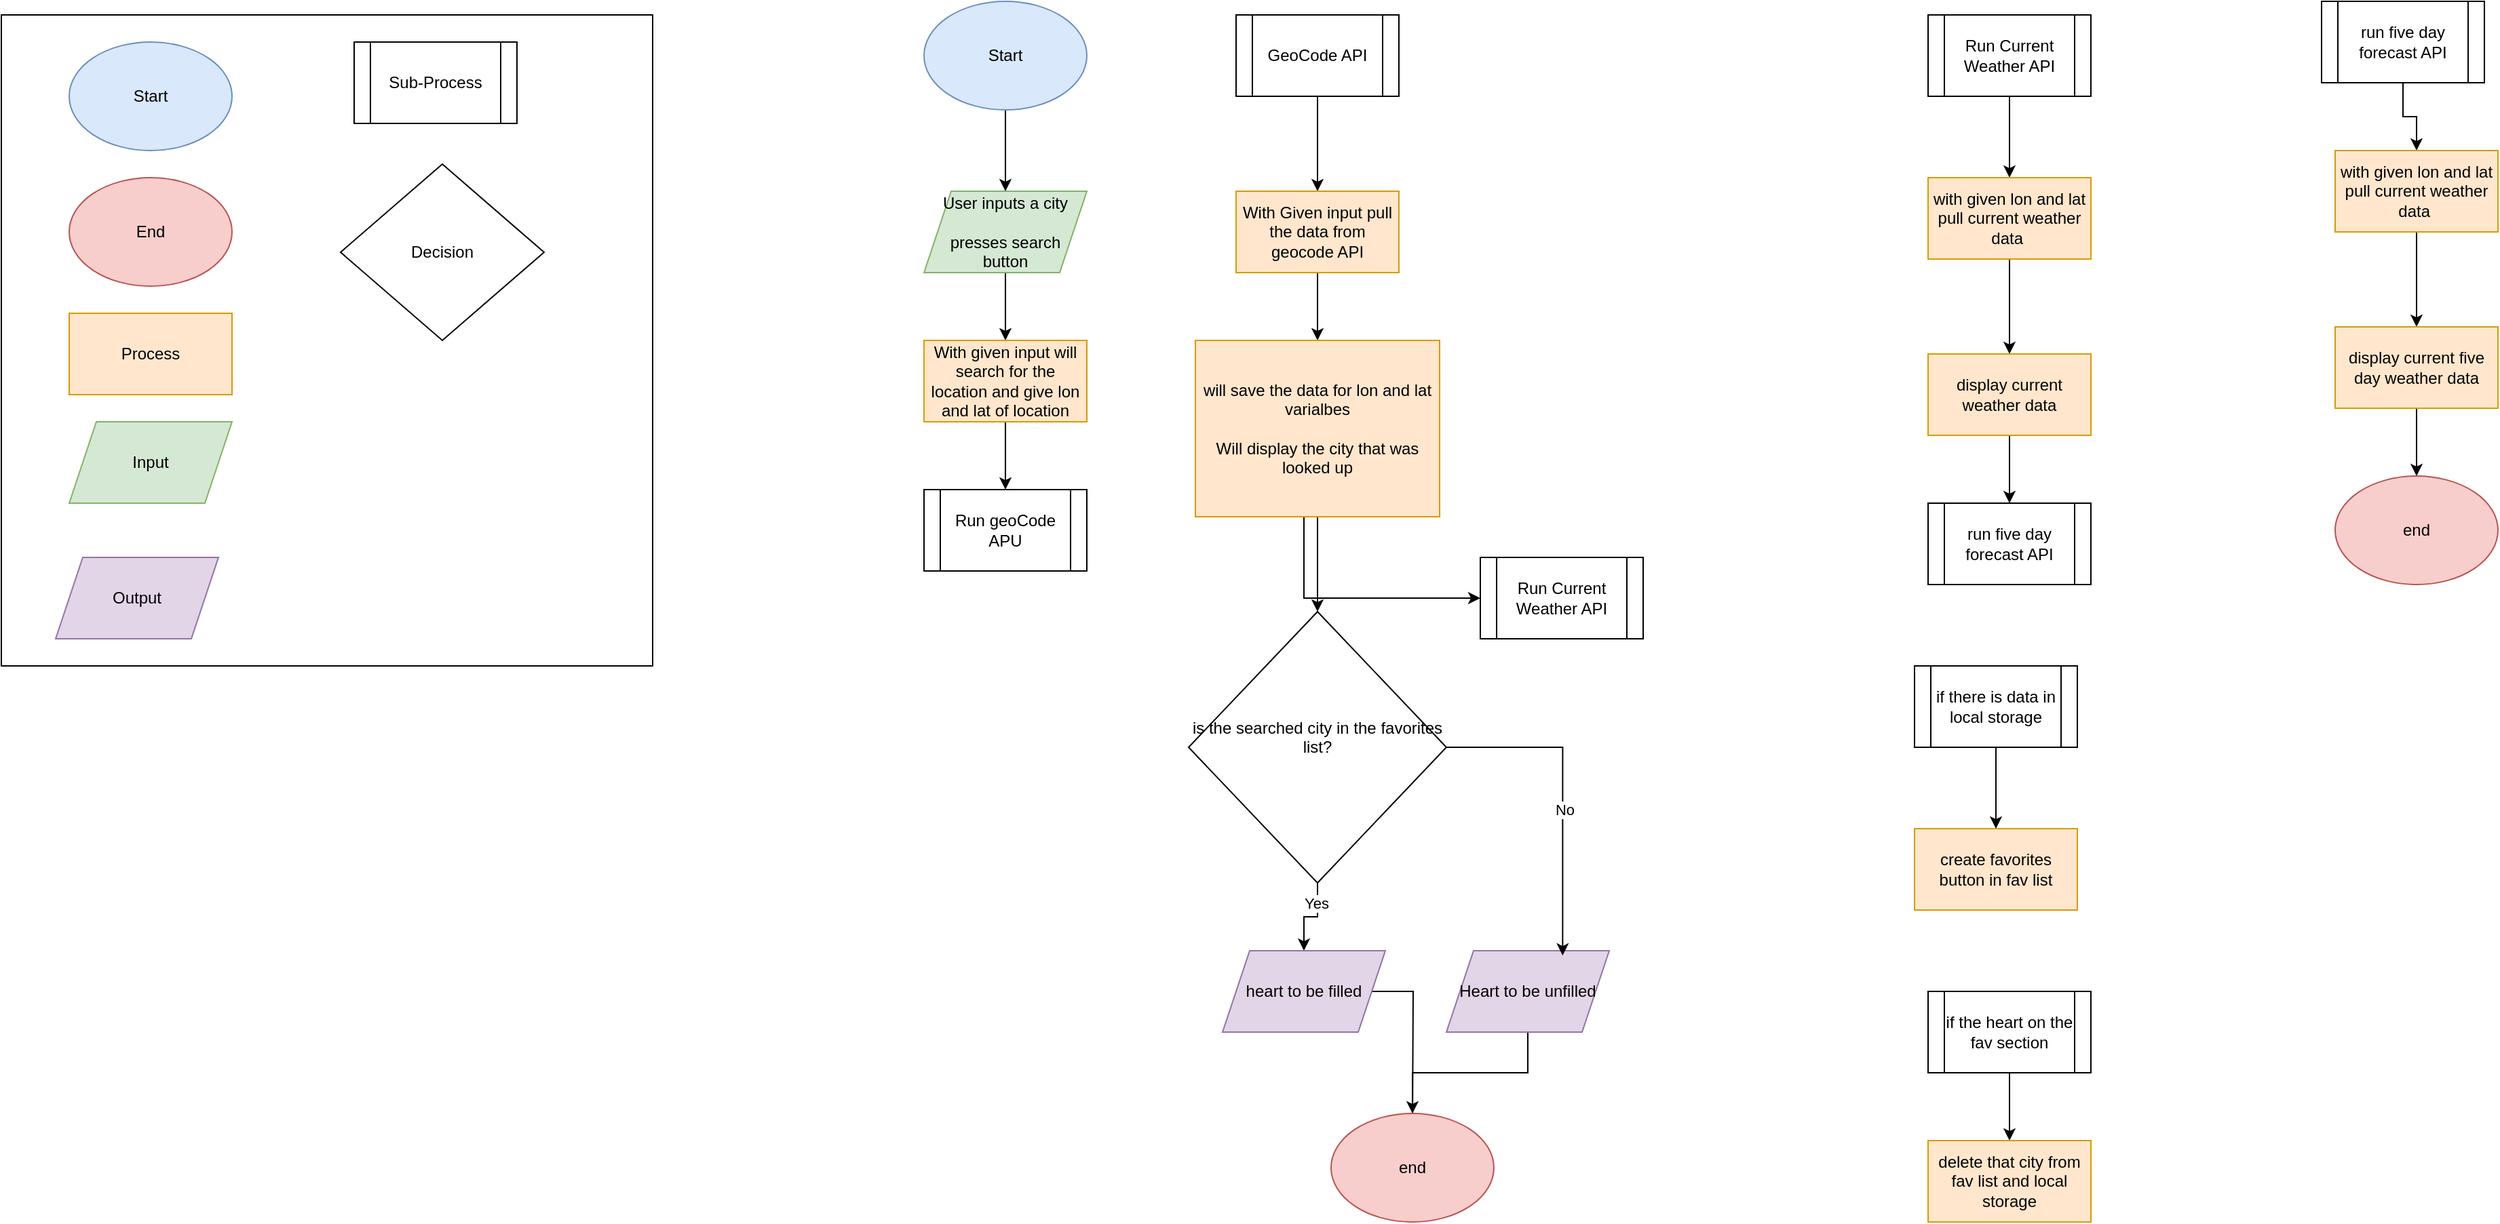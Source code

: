 <mxfile version="24.2.0" type="device">
  <diagram name="Page-1" id="nZighkGaomc6m6di-DAs">
    <mxGraphModel dx="1434" dy="772" grid="1" gridSize="10" guides="1" tooltips="1" connect="1" arrows="1" fold="1" page="1" pageScale="1" pageWidth="850" pageHeight="1100" math="0" shadow="0">
      <root>
        <mxCell id="0" />
        <mxCell id="1" parent="0" />
        <mxCell id="CMpCeE06KLh60s-Qakbh-1" value="" style="whiteSpace=wrap;html=1;aspect=fixed;" parent="1" vertex="1">
          <mxGeometry x="10" y="120" width="480" height="480" as="geometry" />
        </mxCell>
        <mxCell id="CMpCeE06KLh60s-Qakbh-2" value="Start" style="ellipse;whiteSpace=wrap;html=1;fillColor=#dae8fc;strokeColor=#6c8ebf;" parent="1" vertex="1">
          <mxGeometry x="60" y="140" width="120" height="80" as="geometry" />
        </mxCell>
        <mxCell id="CMpCeE06KLh60s-Qakbh-3" value="End" style="ellipse;whiteSpace=wrap;html=1;fillColor=#f8cecc;strokeColor=#b85450;" parent="1" vertex="1">
          <mxGeometry x="60" y="240" width="120" height="80" as="geometry" />
        </mxCell>
        <mxCell id="CMpCeE06KLh60s-Qakbh-4" value="Process" style="rounded=0;whiteSpace=wrap;html=1;fillColor=#ffe6cc;strokeColor=#d79b00;" parent="1" vertex="1">
          <mxGeometry x="60" y="340" width="120" height="60" as="geometry" />
        </mxCell>
        <mxCell id="CMpCeE06KLh60s-Qakbh-14" value="" style="edgeStyle=orthogonalEdgeStyle;rounded=0;orthogonalLoop=1;jettySize=auto;html=1;" parent="1" source="CMpCeE06KLh60s-Qakbh-5" target="CMpCeE06KLh60s-Qakbh-13" edge="1">
          <mxGeometry relative="1" as="geometry" />
        </mxCell>
        <mxCell id="CMpCeE06KLh60s-Qakbh-5" value="User inputs a city&lt;br&gt;&lt;br&gt;presses search button" style="shape=parallelogram;perimeter=parallelogramPerimeter;whiteSpace=wrap;html=1;fixedSize=1;fillColor=#d5e8d4;strokeColor=#82b366;" parent="1" vertex="1">
          <mxGeometry x="690" y="250" width="120" height="60" as="geometry" />
        </mxCell>
        <mxCell id="CMpCeE06KLh60s-Qakbh-6" value="Output" style="shape=parallelogram;perimeter=parallelogramPerimeter;whiteSpace=wrap;html=1;fixedSize=1;fillColor=#e1d5e7;strokeColor=#9673a6;" parent="1" vertex="1">
          <mxGeometry x="50" y="520" width="120" height="60" as="geometry" />
        </mxCell>
        <mxCell id="CMpCeE06KLh60s-Qakbh-7" value="Sub-Process" style="shape=process;whiteSpace=wrap;html=1;backgroundOutline=1;" parent="1" vertex="1">
          <mxGeometry x="270" y="140" width="120" height="60" as="geometry" />
        </mxCell>
        <mxCell id="CMpCeE06KLh60s-Qakbh-8" value="Decision" style="rhombus;whiteSpace=wrap;html=1;" parent="1" vertex="1">
          <mxGeometry x="260" y="230" width="150" height="130" as="geometry" />
        </mxCell>
        <mxCell id="CMpCeE06KLh60s-Qakbh-10" value="" style="edgeStyle=orthogonalEdgeStyle;rounded=0;orthogonalLoop=1;jettySize=auto;html=1;" parent="1" source="CMpCeE06KLh60s-Qakbh-9" target="CMpCeE06KLh60s-Qakbh-5" edge="1">
          <mxGeometry relative="1" as="geometry" />
        </mxCell>
        <mxCell id="CMpCeE06KLh60s-Qakbh-9" value="Start" style="ellipse;whiteSpace=wrap;html=1;fillColor=#dae8fc;strokeColor=#6c8ebf;" parent="1" vertex="1">
          <mxGeometry x="690" y="110" width="120" height="80" as="geometry" />
        </mxCell>
        <mxCell id="CMpCeE06KLh60s-Qakbh-11" value="Input" style="shape=parallelogram;perimeter=parallelogramPerimeter;whiteSpace=wrap;html=1;fixedSize=1;fillColor=#d5e8d4;strokeColor=#82b366;" parent="1" vertex="1">
          <mxGeometry x="60" y="420" width="120" height="60" as="geometry" />
        </mxCell>
        <mxCell id="4tsgnWChkU0jJ8BD63Zl-8" value="" style="edgeStyle=orthogonalEdgeStyle;rounded=0;orthogonalLoop=1;jettySize=auto;html=1;" edge="1" parent="1" source="CMpCeE06KLh60s-Qakbh-13" target="4tsgnWChkU0jJ8BD63Zl-7">
          <mxGeometry relative="1" as="geometry" />
        </mxCell>
        <mxCell id="CMpCeE06KLh60s-Qakbh-13" value="With given input will search for the location and give lon and lat of location&lt;br&gt;" style="rounded=0;whiteSpace=wrap;html=1;fillColor=#ffe6cc;strokeColor=#d79b00;" parent="1" vertex="1">
          <mxGeometry x="690" y="360" width="120" height="60" as="geometry" />
        </mxCell>
        <mxCell id="4tsgnWChkU0jJ8BD63Zl-3" value="" style="edgeStyle=orthogonalEdgeStyle;rounded=0;orthogonalLoop=1;jettySize=auto;html=1;" edge="1" parent="1" source="4tsgnWChkU0jJ8BD63Zl-1" target="4tsgnWChkU0jJ8BD63Zl-2">
          <mxGeometry relative="1" as="geometry" />
        </mxCell>
        <mxCell id="4tsgnWChkU0jJ8BD63Zl-1" value="GeoCode API" style="shape=process;whiteSpace=wrap;html=1;backgroundOutline=1;" vertex="1" parent="1">
          <mxGeometry x="920" y="120" width="120" height="60" as="geometry" />
        </mxCell>
        <mxCell id="4tsgnWChkU0jJ8BD63Zl-6" value="" style="edgeStyle=orthogonalEdgeStyle;rounded=0;orthogonalLoop=1;jettySize=auto;html=1;" edge="1" parent="1" source="4tsgnWChkU0jJ8BD63Zl-2" target="4tsgnWChkU0jJ8BD63Zl-5">
          <mxGeometry relative="1" as="geometry" />
        </mxCell>
        <mxCell id="4tsgnWChkU0jJ8BD63Zl-2" value="With Given input pull the data from geocode API" style="rounded=0;whiteSpace=wrap;html=1;fillColor=#ffe6cc;strokeColor=#d79b00;" vertex="1" parent="1">
          <mxGeometry x="920" y="250" width="120" height="60" as="geometry" />
        </mxCell>
        <mxCell id="4tsgnWChkU0jJ8BD63Zl-10" value="" style="edgeStyle=orthogonalEdgeStyle;rounded=0;orthogonalLoop=1;jettySize=auto;html=1;" edge="1" parent="1" source="4tsgnWChkU0jJ8BD63Zl-5" target="4tsgnWChkU0jJ8BD63Zl-9">
          <mxGeometry relative="1" as="geometry" />
        </mxCell>
        <mxCell id="4tsgnWChkU0jJ8BD63Zl-22" style="edgeStyle=orthogonalEdgeStyle;rounded=0;orthogonalLoop=1;jettySize=auto;html=1;entryX=0;entryY=0.5;entryDx=0;entryDy=0;" edge="1" parent="1" source="4tsgnWChkU0jJ8BD63Zl-5" target="4tsgnWChkU0jJ8BD63Zl-21">
          <mxGeometry relative="1" as="geometry">
            <Array as="points">
              <mxPoint x="970" y="550" />
            </Array>
          </mxGeometry>
        </mxCell>
        <mxCell id="4tsgnWChkU0jJ8BD63Zl-5" value="will save the data for lon and lat varialbes&lt;div&gt;&lt;br&gt;&lt;/div&gt;&lt;div&gt;Will display the city that was looked up&lt;/div&gt;" style="rounded=0;whiteSpace=wrap;html=1;fillColor=#ffe6cc;strokeColor=#d79b00;" vertex="1" parent="1">
          <mxGeometry x="890" y="360" width="180" height="130" as="geometry" />
        </mxCell>
        <mxCell id="4tsgnWChkU0jJ8BD63Zl-7" value="Run geoCode APU" style="shape=process;whiteSpace=wrap;html=1;backgroundOutline=1;" vertex="1" parent="1">
          <mxGeometry x="690" y="470" width="120" height="60" as="geometry" />
        </mxCell>
        <mxCell id="4tsgnWChkU0jJ8BD63Zl-14" value="" style="edgeStyle=orthogonalEdgeStyle;rounded=0;orthogonalLoop=1;jettySize=auto;html=1;" edge="1" parent="1" source="4tsgnWChkU0jJ8BD63Zl-9" target="4tsgnWChkU0jJ8BD63Zl-11">
          <mxGeometry relative="1" as="geometry" />
        </mxCell>
        <mxCell id="4tsgnWChkU0jJ8BD63Zl-15" value="Yes" style="edgeLabel;html=1;align=center;verticalAlign=middle;resizable=0;points=[];" vertex="1" connectable="0" parent="4tsgnWChkU0jJ8BD63Zl-14">
          <mxGeometry x="-0.502" y="-1" relative="1" as="geometry">
            <mxPoint as="offset" />
          </mxGeometry>
        </mxCell>
        <mxCell id="4tsgnWChkU0jJ8BD63Zl-9" value="is the searched city in the favorites list?&lt;div&gt;&lt;br&gt;&lt;/div&gt;" style="rhombus;whiteSpace=wrap;html=1;" vertex="1" parent="1">
          <mxGeometry x="885" y="560" width="190" height="200" as="geometry" />
        </mxCell>
        <mxCell id="4tsgnWChkU0jJ8BD63Zl-20" style="edgeStyle=orthogonalEdgeStyle;rounded=0;orthogonalLoop=1;jettySize=auto;html=1;" edge="1" parent="1" source="4tsgnWChkU0jJ8BD63Zl-11">
          <mxGeometry relative="1" as="geometry">
            <mxPoint x="1050" y="940" as="targetPoint" />
          </mxGeometry>
        </mxCell>
        <mxCell id="4tsgnWChkU0jJ8BD63Zl-11" value="heart to be filled" style="shape=parallelogram;perimeter=parallelogramPerimeter;whiteSpace=wrap;html=1;fixedSize=1;fillColor=#e1d5e7;strokeColor=#9673a6;" vertex="1" parent="1">
          <mxGeometry x="910" y="810" width="120" height="60" as="geometry" />
        </mxCell>
        <mxCell id="4tsgnWChkU0jJ8BD63Zl-19" style="edgeStyle=orthogonalEdgeStyle;rounded=0;orthogonalLoop=1;jettySize=auto;html=1;" edge="1" parent="1" source="4tsgnWChkU0jJ8BD63Zl-12" target="4tsgnWChkU0jJ8BD63Zl-18">
          <mxGeometry relative="1" as="geometry" />
        </mxCell>
        <mxCell id="4tsgnWChkU0jJ8BD63Zl-12" value="Heart to be unfilled" style="shape=parallelogram;perimeter=parallelogramPerimeter;whiteSpace=wrap;html=1;fixedSize=1;fillColor=#e1d5e7;strokeColor=#9673a6;" vertex="1" parent="1">
          <mxGeometry x="1075" y="810" width="120" height="60" as="geometry" />
        </mxCell>
        <mxCell id="4tsgnWChkU0jJ8BD63Zl-16" style="edgeStyle=orthogonalEdgeStyle;rounded=0;orthogonalLoop=1;jettySize=auto;html=1;entryX=0.714;entryY=0.059;entryDx=0;entryDy=0;entryPerimeter=0;" edge="1" parent="1" source="4tsgnWChkU0jJ8BD63Zl-9" target="4tsgnWChkU0jJ8BD63Zl-12">
          <mxGeometry relative="1" as="geometry">
            <Array as="points">
              <mxPoint x="1161" y="660" />
            </Array>
          </mxGeometry>
        </mxCell>
        <mxCell id="4tsgnWChkU0jJ8BD63Zl-17" value="No" style="edgeLabel;html=1;align=center;verticalAlign=middle;resizable=0;points=[];" vertex="1" connectable="0" parent="4tsgnWChkU0jJ8BD63Zl-16">
          <mxGeometry x="0.095" y="1" relative="1" as="geometry">
            <mxPoint as="offset" />
          </mxGeometry>
        </mxCell>
        <mxCell id="4tsgnWChkU0jJ8BD63Zl-18" value="end" style="ellipse;whiteSpace=wrap;html=1;fillColor=#f8cecc;strokeColor=#b85450;" vertex="1" parent="1">
          <mxGeometry x="990" y="930" width="120" height="80" as="geometry" />
        </mxCell>
        <mxCell id="4tsgnWChkU0jJ8BD63Zl-21" value="Run Current Weather API" style="shape=process;whiteSpace=wrap;html=1;backgroundOutline=1;" vertex="1" parent="1">
          <mxGeometry x="1100" y="520" width="120" height="60" as="geometry" />
        </mxCell>
        <mxCell id="4tsgnWChkU0jJ8BD63Zl-25" value="" style="edgeStyle=orthogonalEdgeStyle;rounded=0;orthogonalLoop=1;jettySize=auto;html=1;" edge="1" parent="1" source="4tsgnWChkU0jJ8BD63Zl-23" target="4tsgnWChkU0jJ8BD63Zl-24">
          <mxGeometry relative="1" as="geometry" />
        </mxCell>
        <mxCell id="4tsgnWChkU0jJ8BD63Zl-23" value="Run Current Weather API" style="shape=process;whiteSpace=wrap;html=1;backgroundOutline=1;" vertex="1" parent="1">
          <mxGeometry x="1430" y="120" width="120" height="60" as="geometry" />
        </mxCell>
        <mxCell id="4tsgnWChkU0jJ8BD63Zl-28" value="" style="edgeStyle=orthogonalEdgeStyle;rounded=0;orthogonalLoop=1;jettySize=auto;html=1;" edge="1" parent="1" source="4tsgnWChkU0jJ8BD63Zl-24" target="4tsgnWChkU0jJ8BD63Zl-27">
          <mxGeometry relative="1" as="geometry" />
        </mxCell>
        <mxCell id="4tsgnWChkU0jJ8BD63Zl-24" value="with given lon and lat&lt;div&gt;pull current weather data&amp;nbsp;&lt;/div&gt;" style="rounded=0;whiteSpace=wrap;html=1;fillColor=#ffe6cc;strokeColor=#d79b00;" vertex="1" parent="1">
          <mxGeometry x="1430" y="240" width="120" height="60" as="geometry" />
        </mxCell>
        <mxCell id="4tsgnWChkU0jJ8BD63Zl-30" value="" style="edgeStyle=orthogonalEdgeStyle;rounded=0;orthogonalLoop=1;jettySize=auto;html=1;" edge="1" parent="1" source="4tsgnWChkU0jJ8BD63Zl-27" target="4tsgnWChkU0jJ8BD63Zl-29">
          <mxGeometry relative="1" as="geometry" />
        </mxCell>
        <mxCell id="4tsgnWChkU0jJ8BD63Zl-27" value="display current weather data" style="rounded=0;whiteSpace=wrap;html=1;fillColor=#ffe6cc;strokeColor=#d79b00;" vertex="1" parent="1">
          <mxGeometry x="1430" y="370" width="120" height="60" as="geometry" />
        </mxCell>
        <mxCell id="4tsgnWChkU0jJ8BD63Zl-29" value="run five day forecast API" style="shape=process;whiteSpace=wrap;html=1;backgroundOutline=1;" vertex="1" parent="1">
          <mxGeometry x="1430" y="480" width="120" height="60" as="geometry" />
        </mxCell>
        <mxCell id="4tsgnWChkU0jJ8BD63Zl-37" value="" style="edgeStyle=orthogonalEdgeStyle;rounded=0;orthogonalLoop=1;jettySize=auto;html=1;" edge="1" parent="1" source="4tsgnWChkU0jJ8BD63Zl-31" target="4tsgnWChkU0jJ8BD63Zl-33">
          <mxGeometry relative="1" as="geometry" />
        </mxCell>
        <mxCell id="4tsgnWChkU0jJ8BD63Zl-31" value="run five day forecast API" style="shape=process;whiteSpace=wrap;html=1;backgroundOutline=1;" vertex="1" parent="1">
          <mxGeometry x="1720" y="110" width="120" height="60" as="geometry" />
        </mxCell>
        <mxCell id="4tsgnWChkU0jJ8BD63Zl-32" value="" style="edgeStyle=orthogonalEdgeStyle;rounded=0;orthogonalLoop=1;jettySize=auto;html=1;" edge="1" parent="1" source="4tsgnWChkU0jJ8BD63Zl-33" target="4tsgnWChkU0jJ8BD63Zl-35">
          <mxGeometry relative="1" as="geometry" />
        </mxCell>
        <mxCell id="4tsgnWChkU0jJ8BD63Zl-33" value="with given lon and lat&lt;div&gt;pull current weather data&amp;nbsp;&lt;/div&gt;" style="rounded=0;whiteSpace=wrap;html=1;fillColor=#ffe6cc;strokeColor=#d79b00;" vertex="1" parent="1">
          <mxGeometry x="1730" y="220" width="120" height="60" as="geometry" />
        </mxCell>
        <mxCell id="4tsgnWChkU0jJ8BD63Zl-34" value="" style="edgeStyle=orthogonalEdgeStyle;rounded=0;orthogonalLoop=1;jettySize=auto;html=1;" edge="1" parent="1" source="4tsgnWChkU0jJ8BD63Zl-35">
          <mxGeometry relative="1" as="geometry">
            <mxPoint x="1790" y="460" as="targetPoint" />
          </mxGeometry>
        </mxCell>
        <mxCell id="4tsgnWChkU0jJ8BD63Zl-35" value="display current five day weather data" style="rounded=0;whiteSpace=wrap;html=1;fillColor=#ffe6cc;strokeColor=#d79b00;" vertex="1" parent="1">
          <mxGeometry x="1730" y="350" width="120" height="60" as="geometry" />
        </mxCell>
        <mxCell id="4tsgnWChkU0jJ8BD63Zl-38" value="end" style="ellipse;whiteSpace=wrap;html=1;fillColor=#f8cecc;strokeColor=#b85450;" vertex="1" parent="1">
          <mxGeometry x="1730" y="460" width="120" height="80" as="geometry" />
        </mxCell>
        <mxCell id="4tsgnWChkU0jJ8BD63Zl-41" value="" style="edgeStyle=orthogonalEdgeStyle;rounded=0;orthogonalLoop=1;jettySize=auto;html=1;" edge="1" parent="1" source="4tsgnWChkU0jJ8BD63Zl-39" target="4tsgnWChkU0jJ8BD63Zl-40">
          <mxGeometry relative="1" as="geometry" />
        </mxCell>
        <mxCell id="4tsgnWChkU0jJ8BD63Zl-39" value="if there is data in local storage" style="shape=process;whiteSpace=wrap;html=1;backgroundOutline=1;" vertex="1" parent="1">
          <mxGeometry x="1420" y="600" width="120" height="60" as="geometry" />
        </mxCell>
        <mxCell id="4tsgnWChkU0jJ8BD63Zl-40" value="create favorites button in fav list" style="rounded=0;whiteSpace=wrap;html=1;fillColor=#ffe6cc;strokeColor=#d79b00;" vertex="1" parent="1">
          <mxGeometry x="1420" y="720" width="120" height="60" as="geometry" />
        </mxCell>
        <mxCell id="4tsgnWChkU0jJ8BD63Zl-44" value="" style="edgeStyle=orthogonalEdgeStyle;rounded=0;orthogonalLoop=1;jettySize=auto;html=1;" edge="1" parent="1" source="4tsgnWChkU0jJ8BD63Zl-42" target="4tsgnWChkU0jJ8BD63Zl-43">
          <mxGeometry relative="1" as="geometry" />
        </mxCell>
        <mxCell id="4tsgnWChkU0jJ8BD63Zl-42" value="if the heart on the fav section" style="shape=process;whiteSpace=wrap;html=1;backgroundOutline=1;" vertex="1" parent="1">
          <mxGeometry x="1430" y="840" width="120" height="60" as="geometry" />
        </mxCell>
        <mxCell id="4tsgnWChkU0jJ8BD63Zl-43" value="delete that city from fav list and local storage" style="rounded=0;whiteSpace=wrap;html=1;fillColor=#ffe6cc;strokeColor=#d79b00;" vertex="1" parent="1">
          <mxGeometry x="1430" y="950" width="120" height="60" as="geometry" />
        </mxCell>
      </root>
    </mxGraphModel>
  </diagram>
</mxfile>
